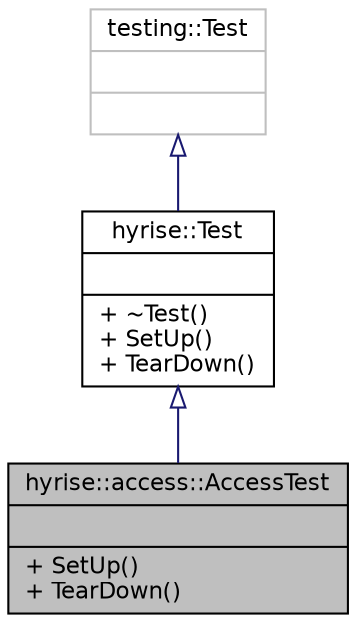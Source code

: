 digraph "hyrise::access::AccessTest"
{
  edge [fontname="Helvetica",fontsize="11",labelfontname="Helvetica",labelfontsize="11"];
  node [fontname="Helvetica",fontsize="11",shape=record];
  Node1 [label="{hyrise::access::AccessTest\n||+ SetUp()\l+ TearDown()\l}",height=0.2,width=0.4,color="black", fillcolor="grey75", style="filled" fontcolor="black"];
  Node2 -> Node1 [dir="back",color="midnightblue",fontsize="11",style="solid",arrowtail="onormal",fontname="Helvetica"];
  Node2 [label="{hyrise::Test\n||+ ~Test()\l+ SetUp()\l+ TearDown()\l}",height=0.2,width=0.4,color="black", fillcolor="white", style="filled",URL="$classhyrise_1_1_test.html"];
  Node3 -> Node2 [dir="back",color="midnightblue",fontsize="11",style="solid",arrowtail="onormal",fontname="Helvetica"];
  Node3 [label="{testing::Test\n||}",height=0.2,width=0.4,color="grey75", fillcolor="white", style="filled"];
}
